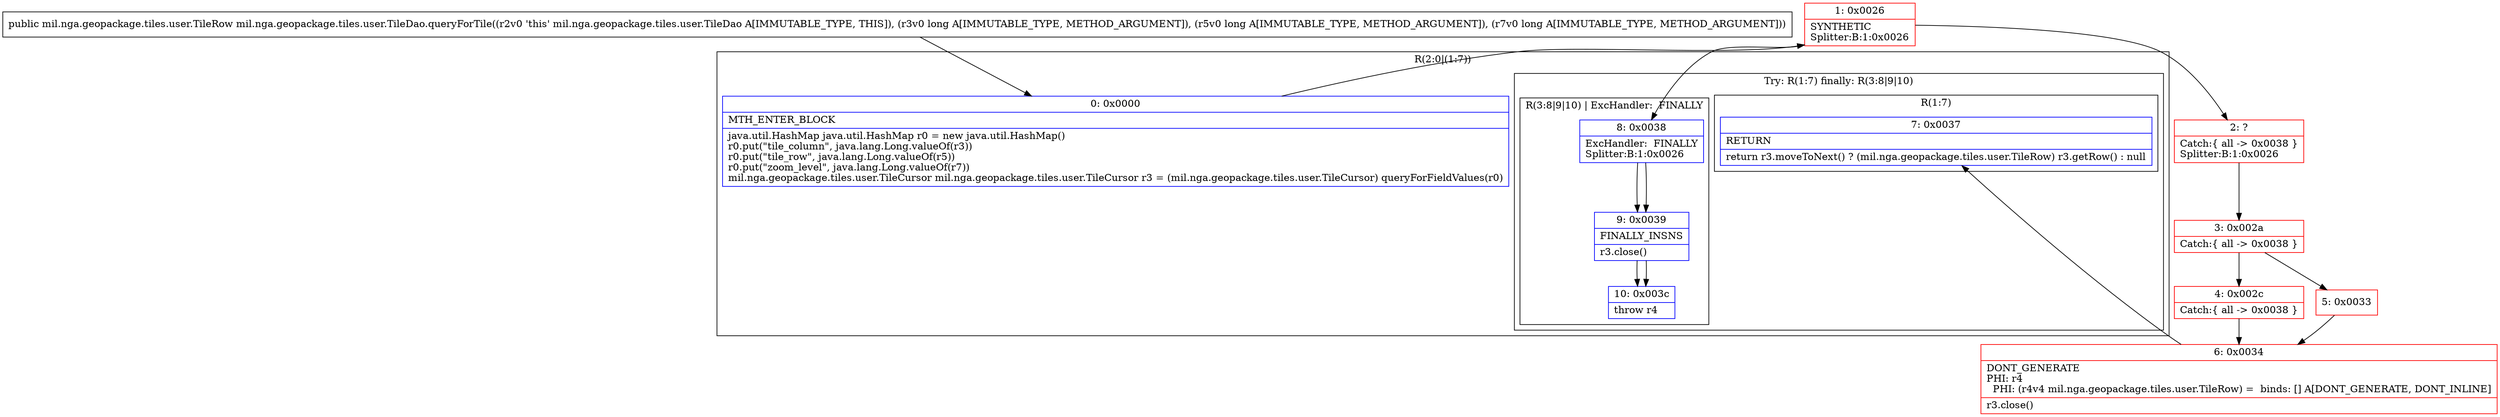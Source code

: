 digraph "CFG formil.nga.geopackage.tiles.user.TileDao.queryForTile(JJJ)Lmil\/nga\/geopackage\/tiles\/user\/TileRow;" {
subgraph cluster_Region_1840731991 {
label = "R(2:0|(1:7))";
node [shape=record,color=blue];
Node_0 [shape=record,label="{0\:\ 0x0000|MTH_ENTER_BLOCK\l|java.util.HashMap java.util.HashMap r0 = new java.util.HashMap()\lr0.put(\"tile_column\", java.lang.Long.valueOf(r3))\lr0.put(\"tile_row\", java.lang.Long.valueOf(r5))\lr0.put(\"zoom_level\", java.lang.Long.valueOf(r7))\lmil.nga.geopackage.tiles.user.TileCursor mil.nga.geopackage.tiles.user.TileCursor r3 = (mil.nga.geopackage.tiles.user.TileCursor) queryForFieldValues(r0)\l}"];
subgraph cluster_TryCatchRegion_1652961499 {
label = "Try: R(1:7) finally: R(3:8|9|10)";
node [shape=record,color=blue];
subgraph cluster_Region_399164433 {
label = "R(1:7)";
node [shape=record,color=blue];
Node_7 [shape=record,label="{7\:\ 0x0037|RETURN\l|return r3.moveToNext() ? (mil.nga.geopackage.tiles.user.TileRow) r3.getRow() : null\l}"];
}
subgraph cluster_Region_237649264 {
label = "R(3:8|9|10) | ExcHandler:  FINALLY\l";
node [shape=record,color=blue];
Node_8 [shape=record,label="{8\:\ 0x0038|ExcHandler:  FINALLY\lSplitter:B:1:0x0026\l}"];
Node_9 [shape=record,label="{9\:\ 0x0039|FINALLY_INSNS\l|r3.close()\l}"];
Node_10 [shape=record,label="{10\:\ 0x003c|throw r4\l}"];
}
}
}
subgraph cluster_Region_237649264 {
label = "R(3:8|9|10) | ExcHandler:  FINALLY\l";
node [shape=record,color=blue];
Node_8 [shape=record,label="{8\:\ 0x0038|ExcHandler:  FINALLY\lSplitter:B:1:0x0026\l}"];
Node_9 [shape=record,label="{9\:\ 0x0039|FINALLY_INSNS\l|r3.close()\l}"];
Node_10 [shape=record,label="{10\:\ 0x003c|throw r4\l}"];
}
Node_1 [shape=record,color=red,label="{1\:\ 0x0026|SYNTHETIC\lSplitter:B:1:0x0026\l}"];
Node_2 [shape=record,color=red,label="{2\:\ ?|Catch:\{ all \-\> 0x0038 \}\lSplitter:B:1:0x0026\l}"];
Node_3 [shape=record,color=red,label="{3\:\ 0x002a|Catch:\{ all \-\> 0x0038 \}\l}"];
Node_4 [shape=record,color=red,label="{4\:\ 0x002c|Catch:\{ all \-\> 0x0038 \}\l}"];
Node_5 [shape=record,color=red,label="{5\:\ 0x0033}"];
Node_6 [shape=record,color=red,label="{6\:\ 0x0034|DONT_GENERATE\lPHI: r4 \l  PHI: (r4v4 mil.nga.geopackage.tiles.user.TileRow) =  binds: [] A[DONT_GENERATE, DONT_INLINE]\l|r3.close()\l}"];
MethodNode[shape=record,label="{public mil.nga.geopackage.tiles.user.TileRow mil.nga.geopackage.tiles.user.TileDao.queryForTile((r2v0 'this' mil.nga.geopackage.tiles.user.TileDao A[IMMUTABLE_TYPE, THIS]), (r3v0 long A[IMMUTABLE_TYPE, METHOD_ARGUMENT]), (r5v0 long A[IMMUTABLE_TYPE, METHOD_ARGUMENT]), (r7v0 long A[IMMUTABLE_TYPE, METHOD_ARGUMENT])) }"];
MethodNode -> Node_0;
Node_0 -> Node_1;
Node_8 -> Node_9;
Node_9 -> Node_10;
Node_8 -> Node_9;
Node_9 -> Node_10;
Node_1 -> Node_2;
Node_1 -> Node_8;
Node_2 -> Node_3;
Node_3 -> Node_4;
Node_3 -> Node_5;
Node_4 -> Node_6;
Node_5 -> Node_6;
Node_6 -> Node_7;
}

